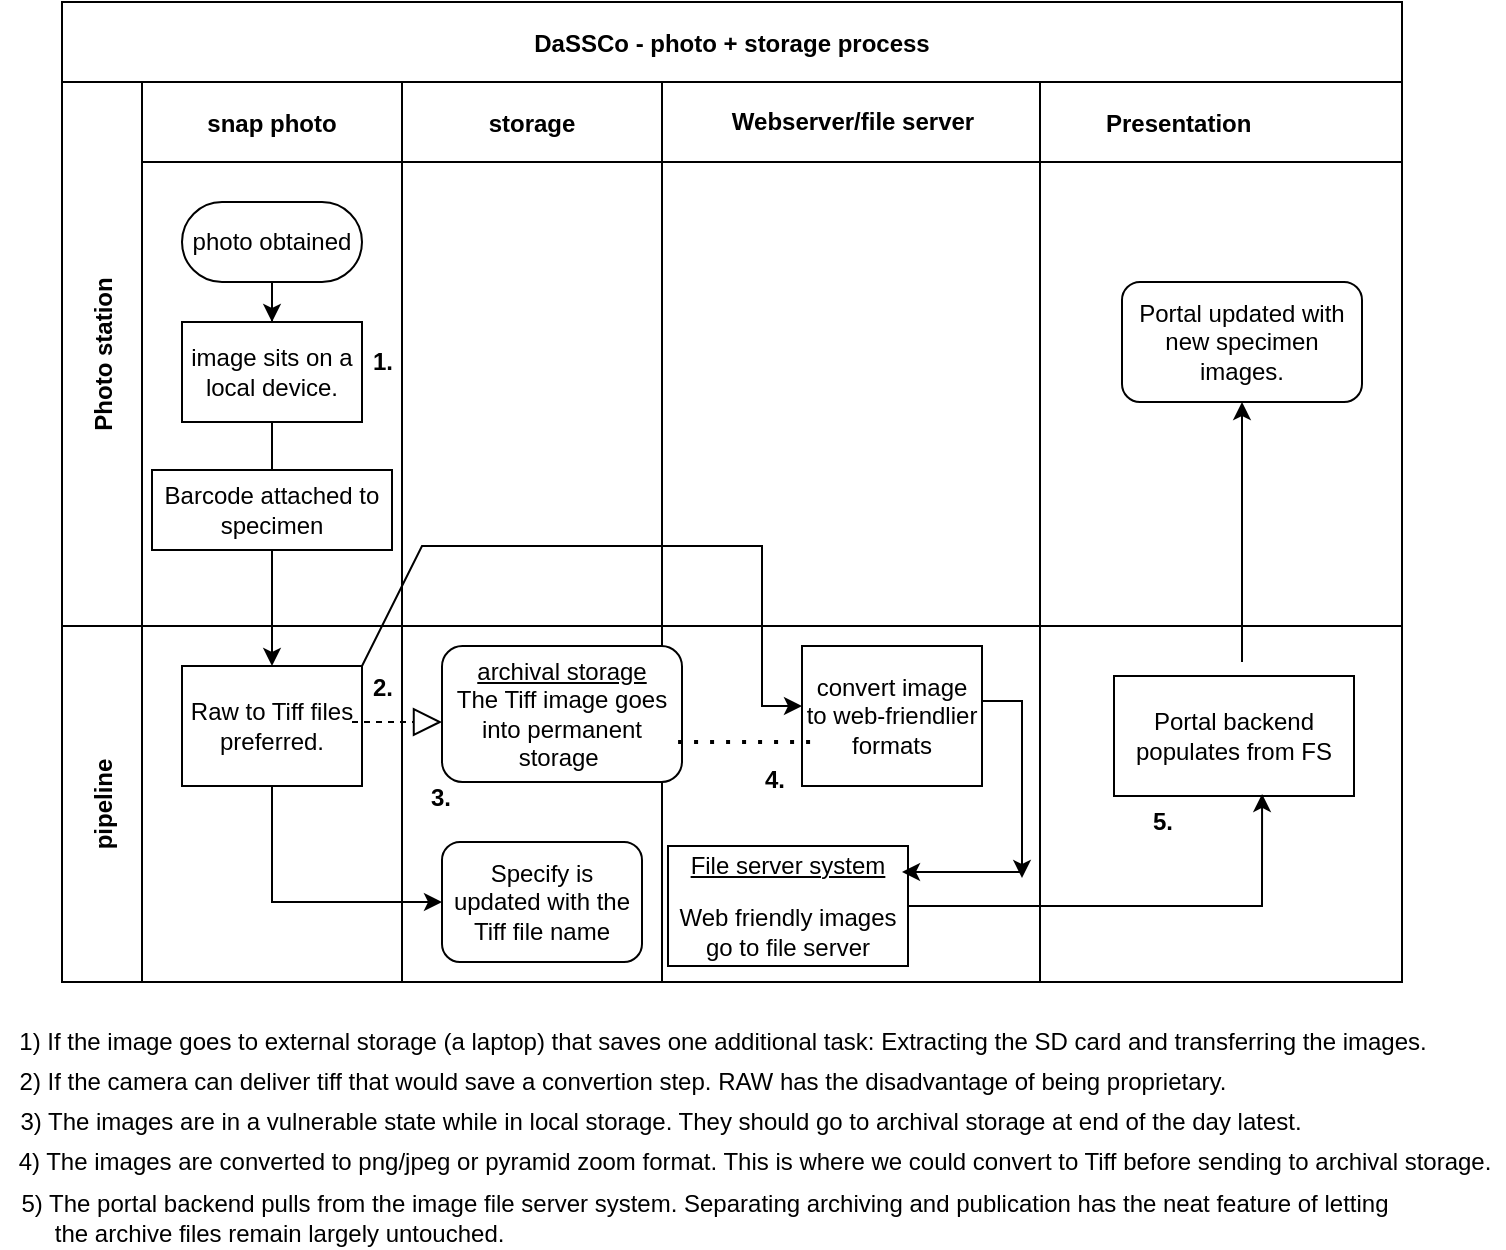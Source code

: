<mxfile version="18.2.0" type="github">
  <diagram id="kgpKYQtTHZ0yAKxKKP6v" name="Page-1">
    <mxGraphModel dx="1174" dy="850" grid="1" gridSize="10" guides="1" tooltips="1" connect="1" arrows="1" fold="1" page="1" pageScale="1" pageWidth="850" pageHeight="1100" math="0" shadow="0">
      <root>
        <mxCell id="0" />
        <mxCell id="1" parent="0" />
        <mxCell id="3nuBFxr9cyL0pnOWT2aG-1" value="DaSSCo - photo + storage process" style="shape=table;childLayout=tableLayout;startSize=40;collapsible=0;recursiveResize=0;expand=0;fillColor=none;fontStyle=1" parent="1" vertex="1">
          <mxGeometry x="110" y="70" width="670" height="490" as="geometry" />
        </mxCell>
        <mxCell id="3nuBFxr9cyL0pnOWT2aG-2" value="" style="edgeStyle=orthogonalEdgeStyle;rounded=0;orthogonalLoop=1;jettySize=auto;html=1;" parent="3nuBFxr9cyL0pnOWT2aG-1" source="3nuBFxr9cyL0pnOWT2aG-7" target="3nuBFxr9cyL0pnOWT2aG-17" edge="1">
          <mxGeometry relative="1" as="geometry" />
        </mxCell>
        <mxCell id="3nuBFxr9cyL0pnOWT2aG-3" value="Photo station" style="shape=tableRow;horizontal=0;swimlaneHead=0;swimlaneBody=0;top=0;left=0;bottom=0;right=0;fillColor=none;points=[[0,0.5],[1,0.5]];portConstraint=eastwest;startSize=40;collapsible=0;recursiveResize=0;expand=0;fontStyle=1;" parent="3nuBFxr9cyL0pnOWT2aG-1" vertex="1">
          <mxGeometry y="40" width="670" height="272" as="geometry" />
        </mxCell>
        <mxCell id="3nuBFxr9cyL0pnOWT2aG-4" value="snap photo" style="swimlane;swimlaneHead=0;swimlaneBody=0;connectable=0;fillColor=none;startSize=40;collapsible=0;recursiveResize=0;expand=0;fontStyle=1;" parent="3nuBFxr9cyL0pnOWT2aG-3" vertex="1">
          <mxGeometry x="40" width="130" height="272" as="geometry">
            <mxRectangle width="130" height="272" as="alternateBounds" />
          </mxGeometry>
        </mxCell>
        <mxCell id="3nuBFxr9cyL0pnOWT2aG-5" style="edgeStyle=orthogonalEdgeStyle;rounded=0;orthogonalLoop=1;jettySize=auto;html=1;" parent="3nuBFxr9cyL0pnOWT2aG-4" source="3nuBFxr9cyL0pnOWT2aG-6" target="3nuBFxr9cyL0pnOWT2aG-7" edge="1">
          <mxGeometry relative="1" as="geometry" />
        </mxCell>
        <mxCell id="3nuBFxr9cyL0pnOWT2aG-6" value="photo obtained" style="rounded=1;whiteSpace=wrap;html=1;arcSize=50;" parent="3nuBFxr9cyL0pnOWT2aG-4" vertex="1">
          <mxGeometry x="20" y="60" width="90" height="40" as="geometry" />
        </mxCell>
        <mxCell id="3nuBFxr9cyL0pnOWT2aG-7" value="image sits on a local device." style="rounded=0;whiteSpace=wrap;html=1;" parent="3nuBFxr9cyL0pnOWT2aG-4" vertex="1">
          <mxGeometry x="20" y="120" width="90" height="50" as="geometry" />
        </mxCell>
        <mxCell id="_hpJa4ouuQT9x8elAZo5-6" value="Barcode attached to specimen" style="rounded=0;whiteSpace=wrap;html=1;" parent="3nuBFxr9cyL0pnOWT2aG-4" vertex="1">
          <mxGeometry x="5" y="194" width="120" height="40" as="geometry" />
        </mxCell>
        <mxCell id="3nuBFxr9cyL0pnOWT2aG-8" value="storage" style="swimlane;swimlaneHead=0;swimlaneBody=0;connectable=0;fillColor=none;startSize=40;collapsible=0;recursiveResize=0;expand=0;fontStyle=1;" parent="3nuBFxr9cyL0pnOWT2aG-3" vertex="1">
          <mxGeometry x="170" width="130" height="272" as="geometry">
            <mxRectangle width="130" height="272" as="alternateBounds" />
          </mxGeometry>
        </mxCell>
        <mxCell id="3nuBFxr9cyL0pnOWT2aG-11" value="                                            Presentation" style="swimlane;swimlaneHead=0;swimlaneBody=0;connectable=0;fillColor=none;startSize=40;collapsible=0;recursiveResize=0;expand=0;fontStyle=1;" parent="3nuBFxr9cyL0pnOWT2aG-3" vertex="1">
          <mxGeometry x="300" width="370" height="272" as="geometry">
            <mxRectangle width="370" height="272" as="alternateBounds" />
          </mxGeometry>
        </mxCell>
        <mxCell id="_hpJa4ouuQT9x8elAZo5-3" value="&lt;b&gt;Webserver/file server&lt;/b&gt;" style="text;html=1;align=center;verticalAlign=middle;resizable=0;points=[];autosize=1;strokeColor=none;fillColor=none;" parent="3nuBFxr9cyL0pnOWT2aG-11" vertex="1">
          <mxGeometry x="25" y="10" width="140" height="20" as="geometry" />
        </mxCell>
        <mxCell id="_hpJa4ouuQT9x8elAZo5-7" value="Portal updated with new specimen images." style="rounded=1;whiteSpace=wrap;html=1;" parent="3nuBFxr9cyL0pnOWT2aG-11" vertex="1">
          <mxGeometry x="230" y="100" width="120" height="60" as="geometry" />
        </mxCell>
        <mxCell id="_hpJa4ouuQT9x8elAZo5-8" value="" style="endArrow=classic;html=1;rounded=0;" parent="3nuBFxr9cyL0pnOWT2aG-11" edge="1">
          <mxGeometry width="50" height="50" relative="1" as="geometry">
            <mxPoint x="290" y="290" as="sourcePoint" />
            <mxPoint x="290" y="160" as="targetPoint" />
          </mxGeometry>
        </mxCell>
        <mxCell id="3nuBFxr9cyL0pnOWT2aG-15" value="pipeline" style="shape=tableRow;horizontal=0;swimlaneHead=0;swimlaneBody=0;top=0;left=0;bottom=0;right=0;fillColor=none;points=[[0,0.5],[1,0.5]];portConstraint=eastwest;startSize=40;collapsible=0;recursiveResize=0;expand=0;fontStyle=1;" parent="3nuBFxr9cyL0pnOWT2aG-1" vertex="1">
          <mxGeometry y="312" width="670" height="178" as="geometry" />
        </mxCell>
        <mxCell id="3nuBFxr9cyL0pnOWT2aG-16" value="" style="swimlane;swimlaneHead=0;swimlaneBody=0;connectable=0;fillColor=none;startSize=0;collapsible=0;recursiveResize=0;expand=0;fontStyle=1;" parent="3nuBFxr9cyL0pnOWT2aG-15" vertex="1">
          <mxGeometry x="40" width="130" height="178" as="geometry">
            <mxRectangle width="130" height="178" as="alternateBounds" />
          </mxGeometry>
        </mxCell>
        <mxCell id="3nuBFxr9cyL0pnOWT2aG-17" value="Raw to Tiff files preferred." style="rounded=0;whiteSpace=wrap;html=1;" parent="3nuBFxr9cyL0pnOWT2aG-16" vertex="1">
          <mxGeometry x="20" y="20" width="90" height="60" as="geometry" />
        </mxCell>
        <mxCell id="3nuBFxr9cyL0pnOWT2aG-18" value="" style="swimlane;swimlaneHead=0;swimlaneBody=0;connectable=0;fillColor=none;startSize=0;collapsible=0;recursiveResize=0;expand=0;fontStyle=1;" parent="3nuBFxr9cyL0pnOWT2aG-15" vertex="1">
          <mxGeometry x="170" width="130" height="178" as="geometry">
            <mxRectangle width="130" height="178" as="alternateBounds" />
          </mxGeometry>
        </mxCell>
        <mxCell id="3nuBFxr9cyL0pnOWT2aG-20" value="convert image to web-friendlier formats" style="rounded=0;whiteSpace=wrap;html=1;" parent="3nuBFxr9cyL0pnOWT2aG-18" vertex="1">
          <mxGeometry x="200" y="10" width="90" height="70" as="geometry" />
        </mxCell>
        <mxCell id="Sz02j6fgM9nKu5jAnxdl-3" value="&lt;p&gt;&lt;u&gt;File server system&lt;/u&gt;&lt;/p&gt;&lt;p&gt;Web friendly images go to file server&lt;/p&gt;" style="rounded=0;whiteSpace=wrap;html=1;" parent="3nuBFxr9cyL0pnOWT2aG-18" vertex="1">
          <mxGeometry x="133" y="110" width="120" height="60" as="geometry" />
        </mxCell>
        <mxCell id="Sz02j6fgM9nKu5jAnxdl-8" value="" style="endArrow=classic;html=1;rounded=0;" parent="3nuBFxr9cyL0pnOWT2aG-18" edge="1">
          <mxGeometry width="50" height="50" relative="1" as="geometry">
            <mxPoint x="310" y="123" as="sourcePoint" />
            <mxPoint x="250" y="123" as="targetPoint" />
          </mxGeometry>
        </mxCell>
        <mxCell id="Sz02j6fgM9nKu5jAnxdl-7" style="edgeStyle=orthogonalEdgeStyle;rounded=0;orthogonalLoop=1;jettySize=auto;html=1;" parent="3nuBFxr9cyL0pnOWT2aG-18" edge="1">
          <mxGeometry relative="1" as="geometry">
            <mxPoint x="310" y="126" as="targetPoint" />
            <mxPoint x="290" y="37.5" as="sourcePoint" />
            <Array as="points">
              <mxPoint x="310" y="38" />
              <mxPoint x="310" y="126" />
            </Array>
          </mxGeometry>
        </mxCell>
        <mxCell id="Sz02j6fgM9nKu5jAnxdl-25" value="&lt;u&gt;archival storage&lt;/u&gt;&lt;br&gt;The Tiff image goes into permanent storage&amp;nbsp;&lt;br&gt;" style="rounded=1;whiteSpace=wrap;html=1;" parent="3nuBFxr9cyL0pnOWT2aG-18" vertex="1">
          <mxGeometry x="20" y="10" width="120" height="68" as="geometry" />
        </mxCell>
        <mxCell id="Sz02j6fgM9nKu5jAnxdl-27" value="" style="endArrow=classic;html=1;rounded=0;exitX=1;exitY=0;exitDx=0;exitDy=0;" parent="3nuBFxr9cyL0pnOWT2aG-18" source="3nuBFxr9cyL0pnOWT2aG-17" edge="1">
          <mxGeometry width="50" height="50" relative="1" as="geometry">
            <mxPoint x="-40" y="10" as="sourcePoint" />
            <mxPoint x="200" y="40" as="targetPoint" />
            <Array as="points">
              <mxPoint x="10" y="-40" />
              <mxPoint x="180" y="-40" />
              <mxPoint x="180" y="40" />
            </Array>
          </mxGeometry>
        </mxCell>
        <mxCell id="_hpJa4ouuQT9x8elAZo5-10" value="Specify is updated with the Tiff file name" style="rounded=1;whiteSpace=wrap;html=1;" parent="3nuBFxr9cyL0pnOWT2aG-18" vertex="1">
          <mxGeometry x="20" y="108" width="100" height="60" as="geometry" />
        </mxCell>
        <mxCell id="_hpJa4ouuQT9x8elAZo5-11" value="" style="endArrow=classic;html=1;rounded=0;exitX=0.5;exitY=1;exitDx=0;exitDy=0;" parent="3nuBFxr9cyL0pnOWT2aG-18" source="3nuBFxr9cyL0pnOWT2aG-17" edge="1">
          <mxGeometry width="50" height="50" relative="1" as="geometry">
            <mxPoint x="-80" y="118" as="sourcePoint" />
            <mxPoint x="20" y="138" as="targetPoint" />
            <Array as="points">
              <mxPoint x="-65" y="138" />
            </Array>
          </mxGeometry>
        </mxCell>
        <mxCell id="_hpJa4ouuQT9x8elAZo5-17" value="" style="endArrow=block;dashed=1;endFill=0;endSize=12;html=1;rounded=0;" parent="3nuBFxr9cyL0pnOWT2aG-18" edge="1">
          <mxGeometry width="160" relative="1" as="geometry">
            <mxPoint x="-25" y="48" as="sourcePoint" />
            <mxPoint x="20" y="48" as="targetPoint" />
          </mxGeometry>
        </mxCell>
        <mxCell id="3nuBFxr9cyL0pnOWT2aG-23" value="" style="swimlane;swimlaneHead=0;swimlaneBody=0;connectable=0;fillColor=none;startSize=0;collapsible=0;recursiveResize=0;expand=0;fontStyle=1;" parent="3nuBFxr9cyL0pnOWT2aG-15" vertex="1">
          <mxGeometry x="300" width="370" height="178" as="geometry">
            <mxRectangle width="370" height="178" as="alternateBounds" />
          </mxGeometry>
        </mxCell>
        <mxCell id="Sz02j6fgM9nKu5jAnxdl-2" value="Portal backend populates from FS" style="rounded=0;whiteSpace=wrap;html=1;" parent="3nuBFxr9cyL0pnOWT2aG-23" vertex="1">
          <mxGeometry x="226" y="25" width="120" height="60" as="geometry" />
        </mxCell>
        <mxCell id="Sz02j6fgM9nKu5jAnxdl-18" value="&lt;b&gt;4.&lt;/b&gt;" style="text;html=1;align=center;verticalAlign=middle;resizable=0;points=[];autosize=1;strokeColor=none;fillColor=none;" parent="3nuBFxr9cyL0pnOWT2aG-23" vertex="1">
          <mxGeometry x="41" y="67" width="30" height="20" as="geometry" />
        </mxCell>
        <mxCell id="Sz02j6fgM9nKu5jAnxdl-10" style="edgeStyle=orthogonalEdgeStyle;rounded=0;orthogonalLoop=1;jettySize=auto;html=1;entryX=0.617;entryY=0.983;entryDx=0;entryDy=0;entryPerimeter=0;" parent="3nuBFxr9cyL0pnOWT2aG-15" source="Sz02j6fgM9nKu5jAnxdl-3" target="Sz02j6fgM9nKu5jAnxdl-2" edge="1">
          <mxGeometry relative="1" as="geometry">
            <mxPoint x="590" y="98" as="targetPoint" />
          </mxGeometry>
        </mxCell>
        <mxCell id="Sz02j6fgM9nKu5jAnxdl-13" value="1) If the image goes to external storage (a laptop) that saves one additional task: Extracting the SD card and transferring the images." style="text;html=1;align=center;verticalAlign=middle;resizable=0;points=[];autosize=1;strokeColor=none;fillColor=none;" parent="1" vertex="1">
          <mxGeometry x="80" y="580" width="720" height="20" as="geometry" />
        </mxCell>
        <mxCell id="Sz02j6fgM9nKu5jAnxdl-15" value="&lt;b&gt;1.&lt;/b&gt;" style="text;html=1;align=center;verticalAlign=middle;resizable=0;points=[];autosize=1;strokeColor=none;fillColor=none;" parent="1" vertex="1">
          <mxGeometry x="255" y="240" width="30" height="20" as="geometry" />
        </mxCell>
        <mxCell id="Sz02j6fgM9nKu5jAnxdl-16" value="&lt;b&gt;2.&lt;/b&gt;" style="text;html=1;align=center;verticalAlign=middle;resizable=0;points=[];autosize=1;strokeColor=none;fillColor=none;" parent="1" vertex="1">
          <mxGeometry x="255" y="403" width="30" height="20" as="geometry" />
        </mxCell>
        <mxCell id="Sz02j6fgM9nKu5jAnxdl-17" value="&lt;b&gt;3.&lt;/b&gt;" style="text;html=1;align=center;verticalAlign=middle;resizable=0;points=[];autosize=1;strokeColor=none;fillColor=none;" parent="1" vertex="1">
          <mxGeometry x="284" y="458" width="30" height="20" as="geometry" />
        </mxCell>
        <mxCell id="Sz02j6fgM9nKu5jAnxdl-19" value="2) If the camera can deliver tiff that would save a convertion step. RAW has the disadvantage of being proprietary." style="text;html=1;align=center;verticalAlign=middle;resizable=0;points=[];autosize=1;strokeColor=none;fillColor=none;" parent="1" vertex="1">
          <mxGeometry x="80" y="600" width="620" height="20" as="geometry" />
        </mxCell>
        <mxCell id="Sz02j6fgM9nKu5jAnxdl-20" value="3) The images are in a vulnerable state while in local storage. They should go to archival storage at end of the day latest." style="text;html=1;align=center;verticalAlign=middle;resizable=0;points=[];autosize=1;strokeColor=none;fillColor=none;" parent="1" vertex="1">
          <mxGeometry x="79" y="620" width="660" height="20" as="geometry" />
        </mxCell>
        <mxCell id="Sz02j6fgM9nKu5jAnxdl-21" value="4) The images are converted to png/jpeg or pyramid zoom format. This is where we could convert to Tiff before sending to archival storage." style="text;html=1;align=center;verticalAlign=middle;resizable=0;points=[];autosize=1;strokeColor=none;fillColor=none;" parent="1" vertex="1">
          <mxGeometry x="81" y="640" width="750" height="20" as="geometry" />
        </mxCell>
        <mxCell id="_hpJa4ouuQT9x8elAZo5-2" value="" style="endArrow=none;html=1;rounded=0;" parent="1" edge="1">
          <mxGeometry width="50" height="50" relative="1" as="geometry">
            <mxPoint x="599" y="560" as="sourcePoint" />
            <mxPoint x="599" y="110" as="targetPoint" />
          </mxGeometry>
        </mxCell>
        <mxCell id="_hpJa4ouuQT9x8elAZo5-12" value="&lt;b&gt;5.&lt;/b&gt;" style="text;html=1;align=center;verticalAlign=middle;resizable=0;points=[];autosize=1;strokeColor=none;fillColor=none;" parent="1" vertex="1">
          <mxGeometry x="645" y="470" width="30" height="20" as="geometry" />
        </mxCell>
        <mxCell id="nAryJtn3wbdacrvZcyFv-1" value="" style="endArrow=none;dashed=1;html=1;dashPattern=1 3;strokeWidth=2;rounded=0;exitX=0.917;exitY=0.706;exitDx=0;exitDy=0;exitPerimeter=0;" edge="1" parent="1">
          <mxGeometry width="50" height="50" relative="1" as="geometry">
            <mxPoint x="418.04" y="440.008" as="sourcePoint" />
            <mxPoint x="488" y="440" as="targetPoint" />
          </mxGeometry>
        </mxCell>
        <mxCell id="nAryJtn3wbdacrvZcyFv-2" value="5) The portal backend pulls from the image file server system. Separating archiving and publication has the neat feature of letting &lt;br&gt;&lt;div style=&quot;text-align: left;&quot;&gt;&lt;span style=&quot;background-color: initial;&quot;&gt;&amp;nbsp; &amp;nbsp; &amp;nbsp;the archive files remain largely untouched.&amp;nbsp;&lt;/span&gt;&lt;/div&gt;" style="text;html=1;align=center;verticalAlign=middle;resizable=0;points=[];autosize=1;strokeColor=none;fillColor=none;" vertex="1" parent="1">
          <mxGeometry x="81" y="663" width="700" height="30" as="geometry" />
        </mxCell>
      </root>
    </mxGraphModel>
  </diagram>
</mxfile>
